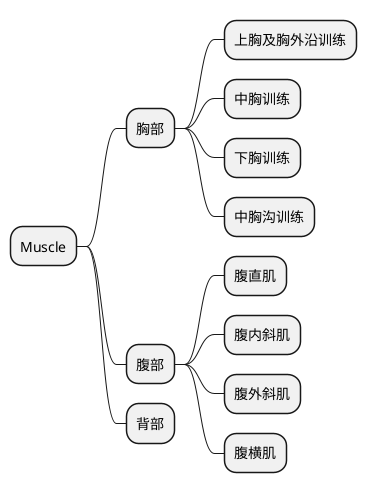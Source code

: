 
@startmindmap
* Muscle
** 胸部
*** 上胸及胸外沿训练
*** 中胸训练
*** 下胸训练
*** 中胸沟训练
** 腹部
*** 腹直肌
*** 腹内斜肌
*** 腹外斜肌
*** 腹横肌

** 背部

@endmindmap